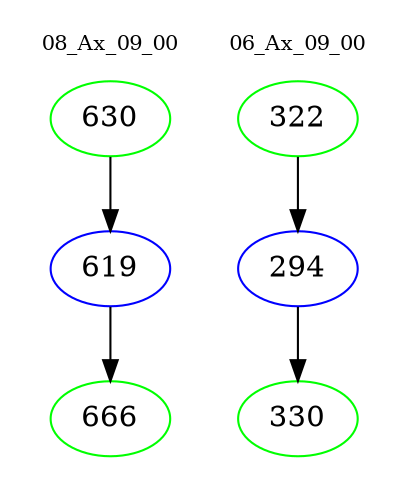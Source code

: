 digraph{
subgraph cluster_0 {
color = white
label = "08_Ax_09_00";
fontsize=10;
T0_630 [label="630", color="green"]
T0_630 -> T0_619 [color="black"]
T0_619 [label="619", color="blue"]
T0_619 -> T0_666 [color="black"]
T0_666 [label="666", color="green"]
}
subgraph cluster_1 {
color = white
label = "06_Ax_09_00";
fontsize=10;
T1_322 [label="322", color="green"]
T1_322 -> T1_294 [color="black"]
T1_294 [label="294", color="blue"]
T1_294 -> T1_330 [color="black"]
T1_330 [label="330", color="green"]
}
}
